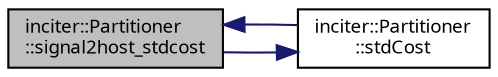digraph "inciter::Partitioner::signal2host_stdcost"
{
 // INTERACTIVE_SVG=YES
  bgcolor="transparent";
  edge [fontname="sans-serif",fontsize="9",labelfontname="sans-serif",labelfontsize="9"];
  node [fontname="sans-serif",fontsize="9",shape=record];
  rankdir="LR";
  Node1 [label="inciter::Partitioner\l::signal2host_stdcost",height=0.2,width=0.4,color="black", fillcolor="grey75", style="filled", fontcolor="black"];
  Node1 -> Node2 [color="midnightblue",fontsize="9",style="solid",fontname="sans-serif"];
  Node2 [label="inciter::Partitioner\l::stdCost",height=0.2,width=0.4,color="black",URL="$classinciter_1_1_partitioner.html#aec25b4cd2e43a0232f2864dc5e79979d",tooltip="Compute the variance of the communication cost of merging the linear system. "];
  Node2 -> Node1 [color="midnightblue",fontsize="9",style="solid",fontname="sans-serif"];
}
